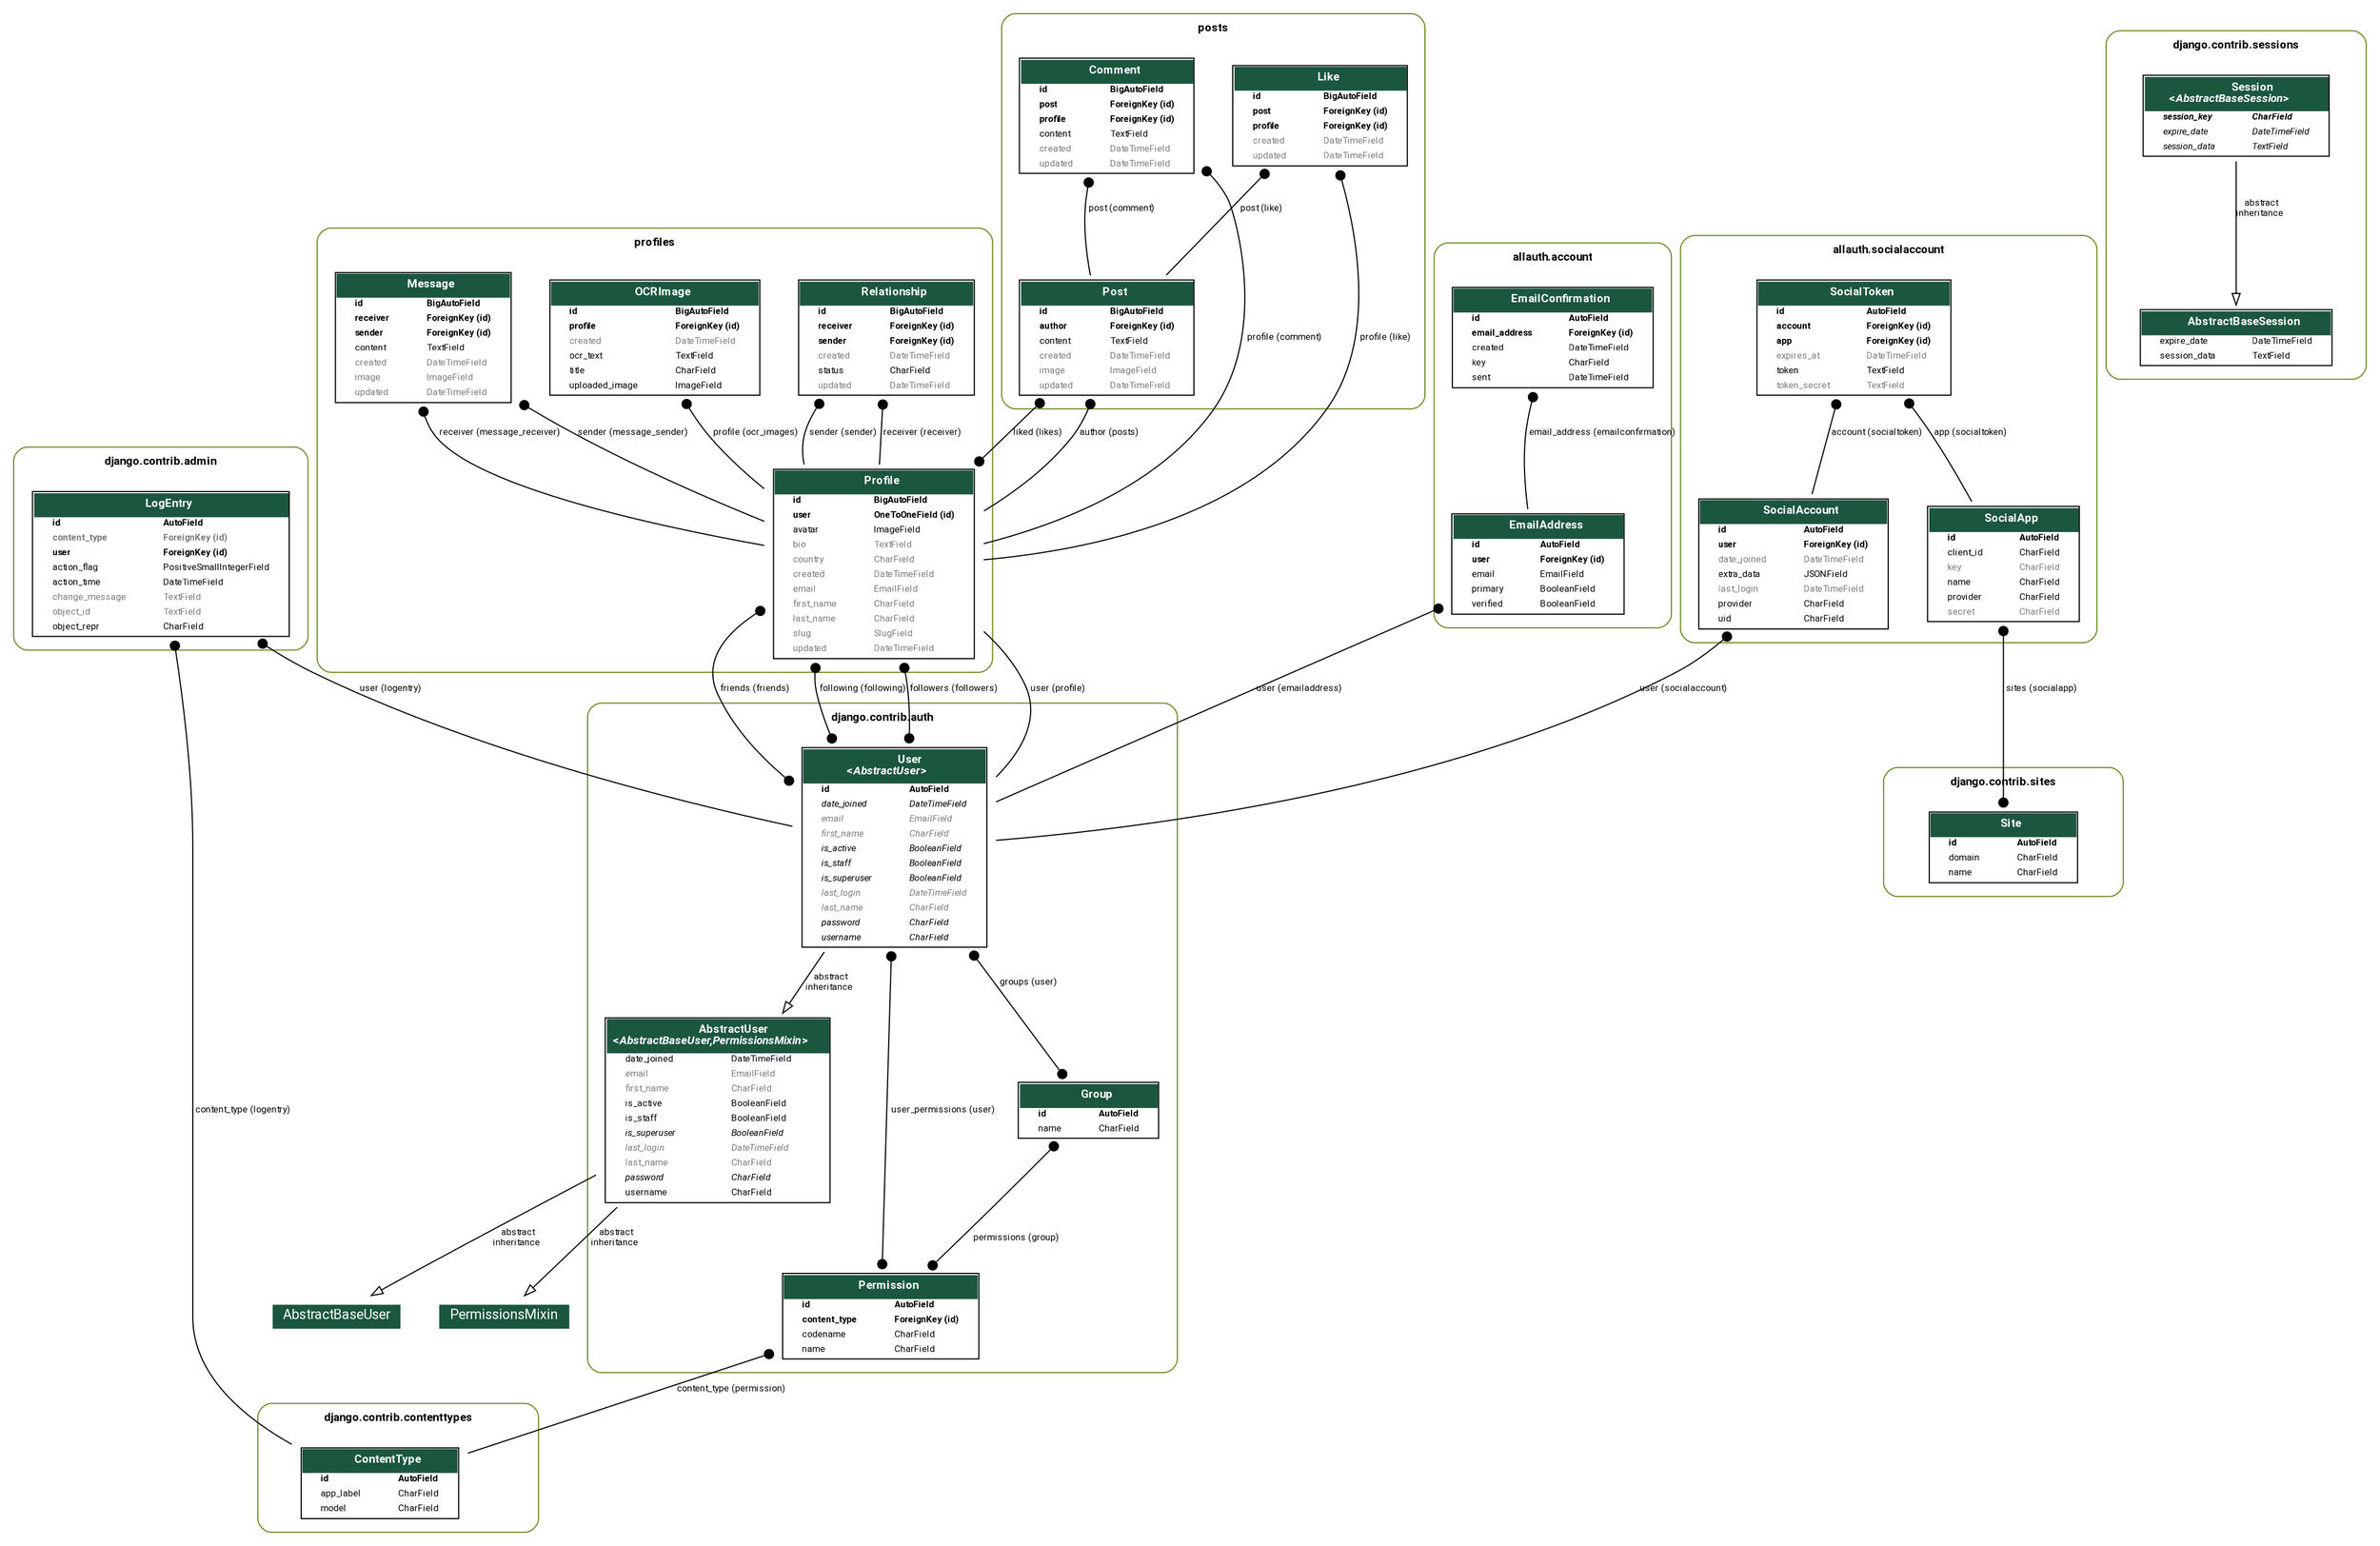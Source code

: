 digraph model_graph {
  // Dotfile by Django-Extensions graph_models
  // Created: 2023-07-25 17:39
  // Cli Options: -a

  fontname = "Roboto"
  fontsize = 8
  splines  = true
  rankdir = "TB"

  node [
    fontname = "Roboto"
    fontsize = 8
    shape = "plaintext"
  ]

  edge [
    fontname = "Roboto"
    fontsize = 8
  ]

  // Labels
  subgraph cluster_django_contrib_admin {
    label=<
          <TABLE BORDER="0" CELLBORDER="0" CELLSPACING="0">
          <TR><TD COLSPAN="2" CELLPADDING="4" ALIGN="CENTER">
          <FONT FACE="Roboto" COLOR="Black" POINT-SIZE="10">
          <B>django.contrib.admin</B>
          </FONT>
          </TD></TR>
          </TABLE>
          >
    color=olivedrab4
    style="rounded"
  
    django_contrib_admin_models_LogEntry [label=<
      <TABLE BGCOLOR="white" BORDER="1" CELLBORDER="0" CELLSPACING="0">
      <TR><TD COLSPAN="2" CELLPADDING="5" ALIGN="CENTER" BGCOLOR="#1b563f">
      <FONT FACE="Roboto" COLOR="white" POINT-SIZE="10"><B>
      LogEntry
      </B></FONT></TD></TR>
    
    
      <TR><TD ALIGN="LEFT" BORDER="0">
      <FONT FACE="Roboto"><B>id</B></FONT>
      </TD><TD ALIGN="LEFT">
      <FONT FACE="Roboto"><B>AutoField</B></FONT>
      </TD></TR>
    
    
    
      <TR><TD ALIGN="LEFT" BORDER="0">
      <FONT COLOR="#7B7B7B" FACE="Roboto"><B>content_type</B></FONT>
      </TD><TD ALIGN="LEFT">
      <FONT COLOR="#7B7B7B" FACE="Roboto"><B>ForeignKey (id)</B></FONT>
      </TD></TR>
    
    
    
      <TR><TD ALIGN="LEFT" BORDER="0">
      <FONT FACE="Roboto"><B>user</B></FONT>
      </TD><TD ALIGN="LEFT">
      <FONT FACE="Roboto"><B>ForeignKey (id)</B></FONT>
      </TD></TR>
    
    
    
      <TR><TD ALIGN="LEFT" BORDER="0">
      <FONT FACE="Roboto">action_flag</FONT>
      </TD><TD ALIGN="LEFT">
      <FONT FACE="Roboto">PositiveSmallIntegerField</FONT>
      </TD></TR>
    
    
    
      <TR><TD ALIGN="LEFT" BORDER="0">
      <FONT FACE="Roboto">action_time</FONT>
      </TD><TD ALIGN="LEFT">
      <FONT FACE="Roboto">DateTimeField</FONT>
      </TD></TR>
    
    
    
      <TR><TD ALIGN="LEFT" BORDER="0">
      <FONT COLOR="#7B7B7B" FACE="Roboto">change_message</FONT>
      </TD><TD ALIGN="LEFT">
      <FONT COLOR="#7B7B7B" FACE="Roboto">TextField</FONT>
      </TD></TR>
    
    
    
      <TR><TD ALIGN="LEFT" BORDER="0">
      <FONT COLOR="#7B7B7B" FACE="Roboto">object_id</FONT>
      </TD><TD ALIGN="LEFT">
      <FONT COLOR="#7B7B7B" FACE="Roboto">TextField</FONT>
      </TD></TR>
    
    
    
      <TR><TD ALIGN="LEFT" BORDER="0">
      <FONT FACE="Roboto">object_repr</FONT>
      </TD><TD ALIGN="LEFT">
      <FONT FACE="Roboto">CharField</FONT>
      </TD></TR>
    
    
      </TABLE>
      >]

  }
  subgraph cluster_django_contrib_auth {
    label=<
          <TABLE BORDER="0" CELLBORDER="0" CELLSPACING="0">
          <TR><TD COLSPAN="2" CELLPADDING="4" ALIGN="CENTER">
          <FONT FACE="Roboto" COLOR="Black" POINT-SIZE="10">
          <B>django.contrib.auth</B>
          </FONT>
          </TD></TR>
          </TABLE>
          >
    color=olivedrab4
    style="rounded"
  
    django_contrib_auth_models_AbstractUser [label=<
      <TABLE BGCOLOR="white" BORDER="1" CELLBORDER="0" CELLSPACING="0">
      <TR><TD COLSPAN="2" CELLPADDING="5" ALIGN="CENTER" BGCOLOR="#1b563f">
      <FONT FACE="Roboto" COLOR="white" POINT-SIZE="10"><B>
      AbstractUser<BR/>&lt;<FONT FACE="Roboto"><I>AbstractBaseUser,PermissionsMixin</I></FONT>&gt;
      </B></FONT></TD></TR>
    
    
      <TR><TD ALIGN="LEFT" BORDER="0">
      <FONT FACE="Roboto">date_joined</FONT>
      </TD><TD ALIGN="LEFT">
      <FONT FACE="Roboto">DateTimeField</FONT>
      </TD></TR>
    
    
    
      <TR><TD ALIGN="LEFT" BORDER="0">
      <FONT COLOR="#7B7B7B" FACE="Roboto">email</FONT>
      </TD><TD ALIGN="LEFT">
      <FONT COLOR="#7B7B7B" FACE="Roboto">EmailField</FONT>
      </TD></TR>
    
    
    
      <TR><TD ALIGN="LEFT" BORDER="0">
      <FONT COLOR="#7B7B7B" FACE="Roboto">first_name</FONT>
      </TD><TD ALIGN="LEFT">
      <FONT COLOR="#7B7B7B" FACE="Roboto">CharField</FONT>
      </TD></TR>
    
    
    
      <TR><TD ALIGN="LEFT" BORDER="0">
      <FONT FACE="Roboto">is_active</FONT>
      </TD><TD ALIGN="LEFT">
      <FONT FACE="Roboto">BooleanField</FONT>
      </TD></TR>
    
    
    
      <TR><TD ALIGN="LEFT" BORDER="0">
      <FONT FACE="Roboto">is_staff</FONT>
      </TD><TD ALIGN="LEFT">
      <FONT FACE="Roboto">BooleanField</FONT>
      </TD></TR>
    
    
    
      <TR><TD ALIGN="LEFT" BORDER="0">
      <FONT FACE="Roboto"><I>is_superuser</I></FONT>
      </TD><TD ALIGN="LEFT">
      <FONT FACE="Roboto"><I>BooleanField</I></FONT>
      </TD></TR>
    
    
    
      <TR><TD ALIGN="LEFT" BORDER="0">
      <FONT COLOR="#7B7B7B" FACE="Roboto"><I>last_login</I></FONT>
      </TD><TD ALIGN="LEFT">
      <FONT COLOR="#7B7B7B" FACE="Roboto"><I>DateTimeField</I></FONT>
      </TD></TR>
    
    
    
      <TR><TD ALIGN="LEFT" BORDER="0">
      <FONT COLOR="#7B7B7B" FACE="Roboto">last_name</FONT>
      </TD><TD ALIGN="LEFT">
      <FONT COLOR="#7B7B7B" FACE="Roboto">CharField</FONT>
      </TD></TR>
    
    
    
      <TR><TD ALIGN="LEFT" BORDER="0">
      <FONT FACE="Roboto"><I>password</I></FONT>
      </TD><TD ALIGN="LEFT">
      <FONT FACE="Roboto"><I>CharField</I></FONT>
      </TD></TR>
    
    
    
      <TR><TD ALIGN="LEFT" BORDER="0">
      <FONT FACE="Roboto">username</FONT>
      </TD><TD ALIGN="LEFT">
      <FONT FACE="Roboto">CharField</FONT>
      </TD></TR>
    
    
      </TABLE>
      >]
  
    django_contrib_auth_models_Permission [label=<
      <TABLE BGCOLOR="white" BORDER="1" CELLBORDER="0" CELLSPACING="0">
      <TR><TD COLSPAN="2" CELLPADDING="5" ALIGN="CENTER" BGCOLOR="#1b563f">
      <FONT FACE="Roboto" COLOR="white" POINT-SIZE="10"><B>
      Permission
      </B></FONT></TD></TR>
    
    
      <TR><TD ALIGN="LEFT" BORDER="0">
      <FONT FACE="Roboto"><B>id</B></FONT>
      </TD><TD ALIGN="LEFT">
      <FONT FACE="Roboto"><B>AutoField</B></FONT>
      </TD></TR>
    
    
    
      <TR><TD ALIGN="LEFT" BORDER="0">
      <FONT FACE="Roboto"><B>content_type</B></FONT>
      </TD><TD ALIGN="LEFT">
      <FONT FACE="Roboto"><B>ForeignKey (id)</B></FONT>
      </TD></TR>
    
    
    
      <TR><TD ALIGN="LEFT" BORDER="0">
      <FONT FACE="Roboto">codename</FONT>
      </TD><TD ALIGN="LEFT">
      <FONT FACE="Roboto">CharField</FONT>
      </TD></TR>
    
    
    
      <TR><TD ALIGN="LEFT" BORDER="0">
      <FONT FACE="Roboto">name</FONT>
      </TD><TD ALIGN="LEFT">
      <FONT FACE="Roboto">CharField</FONT>
      </TD></TR>
    
    
      </TABLE>
      >]
  
    django_contrib_auth_models_Group [label=<
      <TABLE BGCOLOR="white" BORDER="1" CELLBORDER="0" CELLSPACING="0">
      <TR><TD COLSPAN="2" CELLPADDING="5" ALIGN="CENTER" BGCOLOR="#1b563f">
      <FONT FACE="Roboto" COLOR="white" POINT-SIZE="10"><B>
      Group
      </B></FONT></TD></TR>
    
    
      <TR><TD ALIGN="LEFT" BORDER="0">
      <FONT FACE="Roboto"><B>id</B></FONT>
      </TD><TD ALIGN="LEFT">
      <FONT FACE="Roboto"><B>AutoField</B></FONT>
      </TD></TR>
    
    
    
      <TR><TD ALIGN="LEFT" BORDER="0">
      <FONT FACE="Roboto">name</FONT>
      </TD><TD ALIGN="LEFT">
      <FONT FACE="Roboto">CharField</FONT>
      </TD></TR>
    
    
      </TABLE>
      >]
  
    django_contrib_auth_models_User [label=<
      <TABLE BGCOLOR="white" BORDER="1" CELLBORDER="0" CELLSPACING="0">
      <TR><TD COLSPAN="2" CELLPADDING="5" ALIGN="CENTER" BGCOLOR="#1b563f">
      <FONT FACE="Roboto" COLOR="white" POINT-SIZE="10"><B>
      User<BR/>&lt;<FONT FACE="Roboto"><I>AbstractUser</I></FONT>&gt;
      </B></FONT></TD></TR>
    
    
      <TR><TD ALIGN="LEFT" BORDER="0">
      <FONT FACE="Roboto"><B>id</B></FONT>
      </TD><TD ALIGN="LEFT">
      <FONT FACE="Roboto"><B>AutoField</B></FONT>
      </TD></TR>
    
    
    
      <TR><TD ALIGN="LEFT" BORDER="0">
      <FONT FACE="Roboto"><I>date_joined</I></FONT>
      </TD><TD ALIGN="LEFT">
      <FONT FACE="Roboto"><I>DateTimeField</I></FONT>
      </TD></TR>
    
    
    
      <TR><TD ALIGN="LEFT" BORDER="0">
      <FONT COLOR="#7B7B7B" FACE="Roboto"><I>email</I></FONT>
      </TD><TD ALIGN="LEFT">
      <FONT COLOR="#7B7B7B" FACE="Roboto"><I>EmailField</I></FONT>
      </TD></TR>
    
    
    
      <TR><TD ALIGN="LEFT" BORDER="0">
      <FONT COLOR="#7B7B7B" FACE="Roboto"><I>first_name</I></FONT>
      </TD><TD ALIGN="LEFT">
      <FONT COLOR="#7B7B7B" FACE="Roboto"><I>CharField</I></FONT>
      </TD></TR>
    
    
    
      <TR><TD ALIGN="LEFT" BORDER="0">
      <FONT FACE="Roboto"><I>is_active</I></FONT>
      </TD><TD ALIGN="LEFT">
      <FONT FACE="Roboto"><I>BooleanField</I></FONT>
      </TD></TR>
    
    
    
      <TR><TD ALIGN="LEFT" BORDER="0">
      <FONT FACE="Roboto"><I>is_staff</I></FONT>
      </TD><TD ALIGN="LEFT">
      <FONT FACE="Roboto"><I>BooleanField</I></FONT>
      </TD></TR>
    
    
    
      <TR><TD ALIGN="LEFT" BORDER="0">
      <FONT FACE="Roboto"><I>is_superuser</I></FONT>
      </TD><TD ALIGN="LEFT">
      <FONT FACE="Roboto"><I>BooleanField</I></FONT>
      </TD></TR>
    
    
    
      <TR><TD ALIGN="LEFT" BORDER="0">
      <FONT COLOR="#7B7B7B" FACE="Roboto"><I>last_login</I></FONT>
      </TD><TD ALIGN="LEFT">
      <FONT COLOR="#7B7B7B" FACE="Roboto"><I>DateTimeField</I></FONT>
      </TD></TR>
    
    
    
      <TR><TD ALIGN="LEFT" BORDER="0">
      <FONT COLOR="#7B7B7B" FACE="Roboto"><I>last_name</I></FONT>
      </TD><TD ALIGN="LEFT">
      <FONT COLOR="#7B7B7B" FACE="Roboto"><I>CharField</I></FONT>
      </TD></TR>
    
    
    
      <TR><TD ALIGN="LEFT" BORDER="0">
      <FONT FACE="Roboto"><I>password</I></FONT>
      </TD><TD ALIGN="LEFT">
      <FONT FACE="Roboto"><I>CharField</I></FONT>
      </TD></TR>
    
    
    
      <TR><TD ALIGN="LEFT" BORDER="0">
      <FONT FACE="Roboto"><I>username</I></FONT>
      </TD><TD ALIGN="LEFT">
      <FONT FACE="Roboto"><I>CharField</I></FONT>
      </TD></TR>
    
    
      </TABLE>
      >]

  }
  subgraph cluster_django_contrib_contenttypes {
    label=<
          <TABLE BORDER="0" CELLBORDER="0" CELLSPACING="0">
          <TR><TD COLSPAN="2" CELLPADDING="4" ALIGN="CENTER">
          <FONT FACE="Roboto" COLOR="Black" POINT-SIZE="10">
          <B>django.contrib.contenttypes</B>
          </FONT>
          </TD></TR>
          </TABLE>
          >
    color=olivedrab4
    style="rounded"
  
    django_contrib_contenttypes_models_ContentType [label=<
      <TABLE BGCOLOR="white" BORDER="1" CELLBORDER="0" CELLSPACING="0">
      <TR><TD COLSPAN="2" CELLPADDING="5" ALIGN="CENTER" BGCOLOR="#1b563f">
      <FONT FACE="Roboto" COLOR="white" POINT-SIZE="10"><B>
      ContentType
      </B></FONT></TD></TR>
    
    
      <TR><TD ALIGN="LEFT" BORDER="0">
      <FONT FACE="Roboto"><B>id</B></FONT>
      </TD><TD ALIGN="LEFT">
      <FONT FACE="Roboto"><B>AutoField</B></FONT>
      </TD></TR>
    
    
    
      <TR><TD ALIGN="LEFT" BORDER="0">
      <FONT FACE="Roboto">app_label</FONT>
      </TD><TD ALIGN="LEFT">
      <FONT FACE="Roboto">CharField</FONT>
      </TD></TR>
    
    
    
      <TR><TD ALIGN="LEFT" BORDER="0">
      <FONT FACE="Roboto">model</FONT>
      </TD><TD ALIGN="LEFT">
      <FONT FACE="Roboto">CharField</FONT>
      </TD></TR>
    
    
      </TABLE>
      >]

  }
  subgraph cluster_django_contrib_sessions {
    label=<
          <TABLE BORDER="0" CELLBORDER="0" CELLSPACING="0">
          <TR><TD COLSPAN="2" CELLPADDING="4" ALIGN="CENTER">
          <FONT FACE="Roboto" COLOR="Black" POINT-SIZE="10">
          <B>django.contrib.sessions</B>
          </FONT>
          </TD></TR>
          </TABLE>
          >
    color=olivedrab4
    style="rounded"
  
    django_contrib_sessions_base_session_AbstractBaseSession [label=<
      <TABLE BGCOLOR="white" BORDER="1" CELLBORDER="0" CELLSPACING="0">
      <TR><TD COLSPAN="2" CELLPADDING="5" ALIGN="CENTER" BGCOLOR="#1b563f">
      <FONT FACE="Roboto" COLOR="white" POINT-SIZE="10"><B>
      AbstractBaseSession
      </B></FONT></TD></TR>
    
    
      <TR><TD ALIGN="LEFT" BORDER="0">
      <FONT FACE="Roboto">expire_date</FONT>
      </TD><TD ALIGN="LEFT">
      <FONT FACE="Roboto">DateTimeField</FONT>
      </TD></TR>
    
    
    
      <TR><TD ALIGN="LEFT" BORDER="0">
      <FONT FACE="Roboto">session_data</FONT>
      </TD><TD ALIGN="LEFT">
      <FONT FACE="Roboto">TextField</FONT>
      </TD></TR>
    
    
      </TABLE>
      >]
  
    django_contrib_sessions_models_Session [label=<
      <TABLE BGCOLOR="white" BORDER="1" CELLBORDER="0" CELLSPACING="0">
      <TR><TD COLSPAN="2" CELLPADDING="5" ALIGN="CENTER" BGCOLOR="#1b563f">
      <FONT FACE="Roboto" COLOR="white" POINT-SIZE="10"><B>
      Session<BR/>&lt;<FONT FACE="Roboto"><I>AbstractBaseSession</I></FONT>&gt;
      </B></FONT></TD></TR>
    
    
      <TR><TD ALIGN="LEFT" BORDER="0">
      <FONT FACE="Roboto"><I><B>session_key</B></I></FONT>
      </TD><TD ALIGN="LEFT">
      <FONT FACE="Roboto"><I><B>CharField</B></I></FONT>
      </TD></TR>
    
    
    
      <TR><TD ALIGN="LEFT" BORDER="0">
      <FONT FACE="Roboto"><I>expire_date</I></FONT>
      </TD><TD ALIGN="LEFT">
      <FONT FACE="Roboto"><I>DateTimeField</I></FONT>
      </TD></TR>
    
    
    
      <TR><TD ALIGN="LEFT" BORDER="0">
      <FONT FACE="Roboto"><I>session_data</I></FONT>
      </TD><TD ALIGN="LEFT">
      <FONT FACE="Roboto"><I>TextField</I></FONT>
      </TD></TR>
    
    
      </TABLE>
      >]

  }
  subgraph cluster_django_contrib_sites {
    label=<
          <TABLE BORDER="0" CELLBORDER="0" CELLSPACING="0">
          <TR><TD COLSPAN="2" CELLPADDING="4" ALIGN="CENTER">
          <FONT FACE="Roboto" COLOR="Black" POINT-SIZE="10">
          <B>django.contrib.sites</B>
          </FONT>
          </TD></TR>
          </TABLE>
          >
    color=olivedrab4
    style="rounded"
  
    django_contrib_sites_models_Site [label=<
      <TABLE BGCOLOR="white" BORDER="1" CELLBORDER="0" CELLSPACING="0">
      <TR><TD COLSPAN="2" CELLPADDING="5" ALIGN="CENTER" BGCOLOR="#1b563f">
      <FONT FACE="Roboto" COLOR="white" POINT-SIZE="10"><B>
      Site
      </B></FONT></TD></TR>
    
    
      <TR><TD ALIGN="LEFT" BORDER="0">
      <FONT FACE="Roboto"><B>id</B></FONT>
      </TD><TD ALIGN="LEFT">
      <FONT FACE="Roboto"><B>AutoField</B></FONT>
      </TD></TR>
    
    
    
      <TR><TD ALIGN="LEFT" BORDER="0">
      <FONT FACE="Roboto">domain</FONT>
      </TD><TD ALIGN="LEFT">
      <FONT FACE="Roboto">CharField</FONT>
      </TD></TR>
    
    
    
      <TR><TD ALIGN="LEFT" BORDER="0">
      <FONT FACE="Roboto">name</FONT>
      </TD><TD ALIGN="LEFT">
      <FONT FACE="Roboto">CharField</FONT>
      </TD></TR>
    
    
      </TABLE>
      >]

  }
  subgraph cluster_profiles {
    label=<
          <TABLE BORDER="0" CELLBORDER="0" CELLSPACING="0">
          <TR><TD COLSPAN="2" CELLPADDING="4" ALIGN="CENTER">
          <FONT FACE="Roboto" COLOR="Black" POINT-SIZE="10">
          <B>profiles</B>
          </FONT>
          </TD></TR>
          </TABLE>
          >
    color=olivedrab4
    style="rounded"
  
    profiles_models_Profile [label=<
      <TABLE BGCOLOR="white" BORDER="1" CELLBORDER="0" CELLSPACING="0">
      <TR><TD COLSPAN="2" CELLPADDING="5" ALIGN="CENTER" BGCOLOR="#1b563f">
      <FONT FACE="Roboto" COLOR="white" POINT-SIZE="10"><B>
      Profile
      </B></FONT></TD></TR>
    
    
      <TR><TD ALIGN="LEFT" BORDER="0">
      <FONT FACE="Roboto"><B>id</B></FONT>
      </TD><TD ALIGN="LEFT">
      <FONT FACE="Roboto"><B>BigAutoField</B></FONT>
      </TD></TR>
    
    
    
      <TR><TD ALIGN="LEFT" BORDER="0">
      <FONT FACE="Roboto"><B>user</B></FONT>
      </TD><TD ALIGN="LEFT">
      <FONT FACE="Roboto"><B>OneToOneField (id)</B></FONT>
      </TD></TR>
    
    
    
      <TR><TD ALIGN="LEFT" BORDER="0">
      <FONT FACE="Roboto">avatar</FONT>
      </TD><TD ALIGN="LEFT">
      <FONT FACE="Roboto">ImageField</FONT>
      </TD></TR>
    
    
    
      <TR><TD ALIGN="LEFT" BORDER="0">
      <FONT COLOR="#7B7B7B" FACE="Roboto">bio</FONT>
      </TD><TD ALIGN="LEFT">
      <FONT COLOR="#7B7B7B" FACE="Roboto">TextField</FONT>
      </TD></TR>
    
    
    
      <TR><TD ALIGN="LEFT" BORDER="0">
      <FONT COLOR="#7B7B7B" FACE="Roboto">country</FONT>
      </TD><TD ALIGN="LEFT">
      <FONT COLOR="#7B7B7B" FACE="Roboto">CharField</FONT>
      </TD></TR>
    
    
    
      <TR><TD ALIGN="LEFT" BORDER="0">
      <FONT COLOR="#7B7B7B" FACE="Roboto">created</FONT>
      </TD><TD ALIGN="LEFT">
      <FONT COLOR="#7B7B7B" FACE="Roboto">DateTimeField</FONT>
      </TD></TR>
    
    
    
      <TR><TD ALIGN="LEFT" BORDER="0">
      <FONT COLOR="#7B7B7B" FACE="Roboto">email</FONT>
      </TD><TD ALIGN="LEFT">
      <FONT COLOR="#7B7B7B" FACE="Roboto">EmailField</FONT>
      </TD></TR>
    
    
    
      <TR><TD ALIGN="LEFT" BORDER="0">
      <FONT COLOR="#7B7B7B" FACE="Roboto">first_name</FONT>
      </TD><TD ALIGN="LEFT">
      <FONT COLOR="#7B7B7B" FACE="Roboto">CharField</FONT>
      </TD></TR>
    
    
    
      <TR><TD ALIGN="LEFT" BORDER="0">
      <FONT COLOR="#7B7B7B" FACE="Roboto">last_name</FONT>
      </TD><TD ALIGN="LEFT">
      <FONT COLOR="#7B7B7B" FACE="Roboto">CharField</FONT>
      </TD></TR>
    
    
    
      <TR><TD ALIGN="LEFT" BORDER="0">
      <FONT COLOR="#7B7B7B" FACE="Roboto">slug</FONT>
      </TD><TD ALIGN="LEFT">
      <FONT COLOR="#7B7B7B" FACE="Roboto">SlugField</FONT>
      </TD></TR>
    
    
    
      <TR><TD ALIGN="LEFT" BORDER="0">
      <FONT COLOR="#7B7B7B" FACE="Roboto">updated</FONT>
      </TD><TD ALIGN="LEFT">
      <FONT COLOR="#7B7B7B" FACE="Roboto">DateTimeField</FONT>
      </TD></TR>
    
    
      </TABLE>
      >]
  
    profiles_models_Relationship [label=<
      <TABLE BGCOLOR="white" BORDER="1" CELLBORDER="0" CELLSPACING="0">
      <TR><TD COLSPAN="2" CELLPADDING="5" ALIGN="CENTER" BGCOLOR="#1b563f">
      <FONT FACE="Roboto" COLOR="white" POINT-SIZE="10"><B>
      Relationship
      </B></FONT></TD></TR>
    
    
      <TR><TD ALIGN="LEFT" BORDER="0">
      <FONT FACE="Roboto"><B>id</B></FONT>
      </TD><TD ALIGN="LEFT">
      <FONT FACE="Roboto"><B>BigAutoField</B></FONT>
      </TD></TR>
    
    
    
      <TR><TD ALIGN="LEFT" BORDER="0">
      <FONT FACE="Roboto"><B>receiver</B></FONT>
      </TD><TD ALIGN="LEFT">
      <FONT FACE="Roboto"><B>ForeignKey (id)</B></FONT>
      </TD></TR>
    
    
    
      <TR><TD ALIGN="LEFT" BORDER="0">
      <FONT FACE="Roboto"><B>sender</B></FONT>
      </TD><TD ALIGN="LEFT">
      <FONT FACE="Roboto"><B>ForeignKey (id)</B></FONT>
      </TD></TR>
    
    
    
      <TR><TD ALIGN="LEFT" BORDER="0">
      <FONT COLOR="#7B7B7B" FACE="Roboto">created</FONT>
      </TD><TD ALIGN="LEFT">
      <FONT COLOR="#7B7B7B" FACE="Roboto">DateTimeField</FONT>
      </TD></TR>
    
    
    
      <TR><TD ALIGN="LEFT" BORDER="0">
      <FONT FACE="Roboto">status</FONT>
      </TD><TD ALIGN="LEFT">
      <FONT FACE="Roboto">CharField</FONT>
      </TD></TR>
    
    
    
      <TR><TD ALIGN="LEFT" BORDER="0">
      <FONT COLOR="#7B7B7B" FACE="Roboto">updated</FONT>
      </TD><TD ALIGN="LEFT">
      <FONT COLOR="#7B7B7B" FACE="Roboto">DateTimeField</FONT>
      </TD></TR>
    
    
      </TABLE>
      >]
  
    profiles_models_Message [label=<
      <TABLE BGCOLOR="white" BORDER="1" CELLBORDER="0" CELLSPACING="0">
      <TR><TD COLSPAN="2" CELLPADDING="5" ALIGN="CENTER" BGCOLOR="#1b563f">
      <FONT FACE="Roboto" COLOR="white" POINT-SIZE="10"><B>
      Message
      </B></FONT></TD></TR>
    
    
      <TR><TD ALIGN="LEFT" BORDER="0">
      <FONT FACE="Roboto"><B>id</B></FONT>
      </TD><TD ALIGN="LEFT">
      <FONT FACE="Roboto"><B>BigAutoField</B></FONT>
      </TD></TR>
    
    
    
      <TR><TD ALIGN="LEFT" BORDER="0">
      <FONT FACE="Roboto"><B>receiver</B></FONT>
      </TD><TD ALIGN="LEFT">
      <FONT FACE="Roboto"><B>ForeignKey (id)</B></FONT>
      </TD></TR>
    
    
    
      <TR><TD ALIGN="LEFT" BORDER="0">
      <FONT FACE="Roboto"><B>sender</B></FONT>
      </TD><TD ALIGN="LEFT">
      <FONT FACE="Roboto"><B>ForeignKey (id)</B></FONT>
      </TD></TR>
    
    
    
      <TR><TD ALIGN="LEFT" BORDER="0">
      <FONT FACE="Roboto">content</FONT>
      </TD><TD ALIGN="LEFT">
      <FONT FACE="Roboto">TextField</FONT>
      </TD></TR>
    
    
    
      <TR><TD ALIGN="LEFT" BORDER="0">
      <FONT COLOR="#7B7B7B" FACE="Roboto">created</FONT>
      </TD><TD ALIGN="LEFT">
      <FONT COLOR="#7B7B7B" FACE="Roboto">DateTimeField</FONT>
      </TD></TR>
    
    
    
      <TR><TD ALIGN="LEFT" BORDER="0">
      <FONT COLOR="#7B7B7B" FACE="Roboto">image</FONT>
      </TD><TD ALIGN="LEFT">
      <FONT COLOR="#7B7B7B" FACE="Roboto">ImageField</FONT>
      </TD></TR>
    
    
    
      <TR><TD ALIGN="LEFT" BORDER="0">
      <FONT COLOR="#7B7B7B" FACE="Roboto">updated</FONT>
      </TD><TD ALIGN="LEFT">
      <FONT COLOR="#7B7B7B" FACE="Roboto">DateTimeField</FONT>
      </TD></TR>
    
    
      </TABLE>
      >]
  
    profiles_models_OCRImage [label=<
      <TABLE BGCOLOR="white" BORDER="1" CELLBORDER="0" CELLSPACING="0">
      <TR><TD COLSPAN="2" CELLPADDING="5" ALIGN="CENTER" BGCOLOR="#1b563f">
      <FONT FACE="Roboto" COLOR="white" POINT-SIZE="10"><B>
      OCRImage
      </B></FONT></TD></TR>
    
    
      <TR><TD ALIGN="LEFT" BORDER="0">
      <FONT FACE="Roboto"><B>id</B></FONT>
      </TD><TD ALIGN="LEFT">
      <FONT FACE="Roboto"><B>BigAutoField</B></FONT>
      </TD></TR>
    
    
    
      <TR><TD ALIGN="LEFT" BORDER="0">
      <FONT FACE="Roboto"><B>profile</B></FONT>
      </TD><TD ALIGN="LEFT">
      <FONT FACE="Roboto"><B>ForeignKey (id)</B></FONT>
      </TD></TR>
    
    
    
      <TR><TD ALIGN="LEFT" BORDER="0">
      <FONT COLOR="#7B7B7B" FACE="Roboto">created</FONT>
      </TD><TD ALIGN="LEFT">
      <FONT COLOR="#7B7B7B" FACE="Roboto">DateTimeField</FONT>
      </TD></TR>
    
    
    
      <TR><TD ALIGN="LEFT" BORDER="0">
      <FONT FACE="Roboto">ocr_text</FONT>
      </TD><TD ALIGN="LEFT">
      <FONT FACE="Roboto">TextField</FONT>
      </TD></TR>
    
    
    
      <TR><TD ALIGN="LEFT" BORDER="0">
      <FONT FACE="Roboto">title</FONT>
      </TD><TD ALIGN="LEFT">
      <FONT FACE="Roboto">CharField</FONT>
      </TD></TR>
    
    
    
      <TR><TD ALIGN="LEFT" BORDER="0">
      <FONT FACE="Roboto">uploaded_image</FONT>
      </TD><TD ALIGN="LEFT">
      <FONT FACE="Roboto">ImageField</FONT>
      </TD></TR>
    
    
      </TABLE>
      >]

  }
  subgraph cluster_posts {
    label=<
          <TABLE BORDER="0" CELLBORDER="0" CELLSPACING="0">
          <TR><TD COLSPAN="2" CELLPADDING="4" ALIGN="CENTER">
          <FONT FACE="Roboto" COLOR="Black" POINT-SIZE="10">
          <B>posts</B>
          </FONT>
          </TD></TR>
          </TABLE>
          >
    color=olivedrab4
    style="rounded"
  
    posts_models_Post [label=<
      <TABLE BGCOLOR="white" BORDER="1" CELLBORDER="0" CELLSPACING="0">
      <TR><TD COLSPAN="2" CELLPADDING="5" ALIGN="CENTER" BGCOLOR="#1b563f">
      <FONT FACE="Roboto" COLOR="white" POINT-SIZE="10"><B>
      Post
      </B></FONT></TD></TR>
    
    
      <TR><TD ALIGN="LEFT" BORDER="0">
      <FONT FACE="Roboto"><B>id</B></FONT>
      </TD><TD ALIGN="LEFT">
      <FONT FACE="Roboto"><B>BigAutoField</B></FONT>
      </TD></TR>
    
    
    
      <TR><TD ALIGN="LEFT" BORDER="0">
      <FONT FACE="Roboto"><B>author</B></FONT>
      </TD><TD ALIGN="LEFT">
      <FONT FACE="Roboto"><B>ForeignKey (id)</B></FONT>
      </TD></TR>
    
    
    
      <TR><TD ALIGN="LEFT" BORDER="0">
      <FONT FACE="Roboto">content</FONT>
      </TD><TD ALIGN="LEFT">
      <FONT FACE="Roboto">TextField</FONT>
      </TD></TR>
    
    
    
      <TR><TD ALIGN="LEFT" BORDER="0">
      <FONT COLOR="#7B7B7B" FACE="Roboto">created</FONT>
      </TD><TD ALIGN="LEFT">
      <FONT COLOR="#7B7B7B" FACE="Roboto">DateTimeField</FONT>
      </TD></TR>
    
    
    
      <TR><TD ALIGN="LEFT" BORDER="0">
      <FONT COLOR="#7B7B7B" FACE="Roboto">image</FONT>
      </TD><TD ALIGN="LEFT">
      <FONT COLOR="#7B7B7B" FACE="Roboto">ImageField</FONT>
      </TD></TR>
    
    
    
      <TR><TD ALIGN="LEFT" BORDER="0">
      <FONT COLOR="#7B7B7B" FACE="Roboto">updated</FONT>
      </TD><TD ALIGN="LEFT">
      <FONT COLOR="#7B7B7B" FACE="Roboto">DateTimeField</FONT>
      </TD></TR>
    
    
      </TABLE>
      >]
  
    posts_models_Comment [label=<
      <TABLE BGCOLOR="white" BORDER="1" CELLBORDER="0" CELLSPACING="0">
      <TR><TD COLSPAN="2" CELLPADDING="5" ALIGN="CENTER" BGCOLOR="#1b563f">
      <FONT FACE="Roboto" COLOR="white" POINT-SIZE="10"><B>
      Comment
      </B></FONT></TD></TR>
    
    
      <TR><TD ALIGN="LEFT" BORDER="0">
      <FONT FACE="Roboto"><B>id</B></FONT>
      </TD><TD ALIGN="LEFT">
      <FONT FACE="Roboto"><B>BigAutoField</B></FONT>
      </TD></TR>
    
    
    
      <TR><TD ALIGN="LEFT" BORDER="0">
      <FONT FACE="Roboto"><B>post</B></FONT>
      </TD><TD ALIGN="LEFT">
      <FONT FACE="Roboto"><B>ForeignKey (id)</B></FONT>
      </TD></TR>
    
    
    
      <TR><TD ALIGN="LEFT" BORDER="0">
      <FONT FACE="Roboto"><B>profile</B></FONT>
      </TD><TD ALIGN="LEFT">
      <FONT FACE="Roboto"><B>ForeignKey (id)</B></FONT>
      </TD></TR>
    
    
    
      <TR><TD ALIGN="LEFT" BORDER="0">
      <FONT FACE="Roboto">content</FONT>
      </TD><TD ALIGN="LEFT">
      <FONT FACE="Roboto">TextField</FONT>
      </TD></TR>
    
    
    
      <TR><TD ALIGN="LEFT" BORDER="0">
      <FONT COLOR="#7B7B7B" FACE="Roboto">created</FONT>
      </TD><TD ALIGN="LEFT">
      <FONT COLOR="#7B7B7B" FACE="Roboto">DateTimeField</FONT>
      </TD></TR>
    
    
    
      <TR><TD ALIGN="LEFT" BORDER="0">
      <FONT COLOR="#7B7B7B" FACE="Roboto">updated</FONT>
      </TD><TD ALIGN="LEFT">
      <FONT COLOR="#7B7B7B" FACE="Roboto">DateTimeField</FONT>
      </TD></TR>
    
    
      </TABLE>
      >]
  
    posts_models_Like [label=<
      <TABLE BGCOLOR="white" BORDER="1" CELLBORDER="0" CELLSPACING="0">
      <TR><TD COLSPAN="2" CELLPADDING="5" ALIGN="CENTER" BGCOLOR="#1b563f">
      <FONT FACE="Roboto" COLOR="white" POINT-SIZE="10"><B>
      Like
      </B></FONT></TD></TR>
    
    
      <TR><TD ALIGN="LEFT" BORDER="0">
      <FONT FACE="Roboto"><B>id</B></FONT>
      </TD><TD ALIGN="LEFT">
      <FONT FACE="Roboto"><B>BigAutoField</B></FONT>
      </TD></TR>
    
    
    
      <TR><TD ALIGN="LEFT" BORDER="0">
      <FONT FACE="Roboto"><B>post</B></FONT>
      </TD><TD ALIGN="LEFT">
      <FONT FACE="Roboto"><B>ForeignKey (id)</B></FONT>
      </TD></TR>
    
    
    
      <TR><TD ALIGN="LEFT" BORDER="0">
      <FONT FACE="Roboto"><B>profile</B></FONT>
      </TD><TD ALIGN="LEFT">
      <FONT FACE="Roboto"><B>ForeignKey (id)</B></FONT>
      </TD></TR>
    
    
    
      <TR><TD ALIGN="LEFT" BORDER="0">
      <FONT COLOR="#7B7B7B" FACE="Roboto">created</FONT>
      </TD><TD ALIGN="LEFT">
      <FONT COLOR="#7B7B7B" FACE="Roboto">DateTimeField</FONT>
      </TD></TR>
    
    
    
      <TR><TD ALIGN="LEFT" BORDER="0">
      <FONT COLOR="#7B7B7B" FACE="Roboto">updated</FONT>
      </TD><TD ALIGN="LEFT">
      <FONT COLOR="#7B7B7B" FACE="Roboto">DateTimeField</FONT>
      </TD></TR>
    
    
      </TABLE>
      >]

  }
  subgraph cluster_allauth_account {
    label=<
          <TABLE BORDER="0" CELLBORDER="0" CELLSPACING="0">
          <TR><TD COLSPAN="2" CELLPADDING="4" ALIGN="CENTER">
          <FONT FACE="Roboto" COLOR="Black" POINT-SIZE="10">
          <B>allauth.account</B>
          </FONT>
          </TD></TR>
          </TABLE>
          >
    color=olivedrab4
    style="rounded"
  
    allauth_account_models_EmailAddress [label=<
      <TABLE BGCOLOR="white" BORDER="1" CELLBORDER="0" CELLSPACING="0">
      <TR><TD COLSPAN="2" CELLPADDING="5" ALIGN="CENTER" BGCOLOR="#1b563f">
      <FONT FACE="Roboto" COLOR="white" POINT-SIZE="10"><B>
      EmailAddress
      </B></FONT></TD></TR>
    
    
      <TR><TD ALIGN="LEFT" BORDER="0">
      <FONT FACE="Roboto"><B>id</B></FONT>
      </TD><TD ALIGN="LEFT">
      <FONT FACE="Roboto"><B>AutoField</B></FONT>
      </TD></TR>
    
    
    
      <TR><TD ALIGN="LEFT" BORDER="0">
      <FONT FACE="Roboto"><B>user</B></FONT>
      </TD><TD ALIGN="LEFT">
      <FONT FACE="Roboto"><B>ForeignKey (id)</B></FONT>
      </TD></TR>
    
    
    
      <TR><TD ALIGN="LEFT" BORDER="0">
      <FONT FACE="Roboto">email</FONT>
      </TD><TD ALIGN="LEFT">
      <FONT FACE="Roboto">EmailField</FONT>
      </TD></TR>
    
    
    
      <TR><TD ALIGN="LEFT" BORDER="0">
      <FONT FACE="Roboto">primary</FONT>
      </TD><TD ALIGN="LEFT">
      <FONT FACE="Roboto">BooleanField</FONT>
      </TD></TR>
    
    
    
      <TR><TD ALIGN="LEFT" BORDER="0">
      <FONT FACE="Roboto">verified</FONT>
      </TD><TD ALIGN="LEFT">
      <FONT FACE="Roboto">BooleanField</FONT>
      </TD></TR>
    
    
      </TABLE>
      >]
  
    allauth_account_models_EmailConfirmation [label=<
      <TABLE BGCOLOR="white" BORDER="1" CELLBORDER="0" CELLSPACING="0">
      <TR><TD COLSPAN="2" CELLPADDING="5" ALIGN="CENTER" BGCOLOR="#1b563f">
      <FONT FACE="Roboto" COLOR="white" POINT-SIZE="10"><B>
      EmailConfirmation
      </B></FONT></TD></TR>
    
    
      <TR><TD ALIGN="LEFT" BORDER="0">
      <FONT FACE="Roboto"><B>id</B></FONT>
      </TD><TD ALIGN="LEFT">
      <FONT FACE="Roboto"><B>AutoField</B></FONT>
      </TD></TR>
    
    
    
      <TR><TD ALIGN="LEFT" BORDER="0">
      <FONT FACE="Roboto"><B>email_address</B></FONT>
      </TD><TD ALIGN="LEFT">
      <FONT FACE="Roboto"><B>ForeignKey (id)</B></FONT>
      </TD></TR>
    
    
    
      <TR><TD ALIGN="LEFT" BORDER="0">
      <FONT FACE="Roboto">created</FONT>
      </TD><TD ALIGN="LEFT">
      <FONT FACE="Roboto">DateTimeField</FONT>
      </TD></TR>
    
    
    
      <TR><TD ALIGN="LEFT" BORDER="0">
      <FONT FACE="Roboto">key</FONT>
      </TD><TD ALIGN="LEFT">
      <FONT FACE="Roboto">CharField</FONT>
      </TD></TR>
    
    
    
      <TR><TD ALIGN="LEFT" BORDER="0">
      <FONT FACE="Roboto">sent</FONT>
      </TD><TD ALIGN="LEFT">
      <FONT FACE="Roboto">DateTimeField</FONT>
      </TD></TR>
    
    
      </TABLE>
      >]

  }
  subgraph cluster_allauth_socialaccount {
    label=<
          <TABLE BORDER="0" CELLBORDER="0" CELLSPACING="0">
          <TR><TD COLSPAN="2" CELLPADDING="4" ALIGN="CENTER">
          <FONT FACE="Roboto" COLOR="Black" POINT-SIZE="10">
          <B>allauth.socialaccount</B>
          </FONT>
          </TD></TR>
          </TABLE>
          >
    color=olivedrab4
    style="rounded"
  
    allauth_socialaccount_models_SocialApp [label=<
      <TABLE BGCOLOR="white" BORDER="1" CELLBORDER="0" CELLSPACING="0">
      <TR><TD COLSPAN="2" CELLPADDING="5" ALIGN="CENTER" BGCOLOR="#1b563f">
      <FONT FACE="Roboto" COLOR="white" POINT-SIZE="10"><B>
      SocialApp
      </B></FONT></TD></TR>
    
    
      <TR><TD ALIGN="LEFT" BORDER="0">
      <FONT FACE="Roboto"><B>id</B></FONT>
      </TD><TD ALIGN="LEFT">
      <FONT FACE="Roboto"><B>AutoField</B></FONT>
      </TD></TR>
    
    
    
      <TR><TD ALIGN="LEFT" BORDER="0">
      <FONT FACE="Roboto">client_id</FONT>
      </TD><TD ALIGN="LEFT">
      <FONT FACE="Roboto">CharField</FONT>
      </TD></TR>
    
    
    
      <TR><TD ALIGN="LEFT" BORDER="0">
      <FONT COLOR="#7B7B7B" FACE="Roboto">key</FONT>
      </TD><TD ALIGN="LEFT">
      <FONT COLOR="#7B7B7B" FACE="Roboto">CharField</FONT>
      </TD></TR>
    
    
    
      <TR><TD ALIGN="LEFT" BORDER="0">
      <FONT FACE="Roboto">name</FONT>
      </TD><TD ALIGN="LEFT">
      <FONT FACE="Roboto">CharField</FONT>
      </TD></TR>
    
    
    
      <TR><TD ALIGN="LEFT" BORDER="0">
      <FONT FACE="Roboto">provider</FONT>
      </TD><TD ALIGN="LEFT">
      <FONT FACE="Roboto">CharField</FONT>
      </TD></TR>
    
    
    
      <TR><TD ALIGN="LEFT" BORDER="0">
      <FONT COLOR="#7B7B7B" FACE="Roboto">secret</FONT>
      </TD><TD ALIGN="LEFT">
      <FONT COLOR="#7B7B7B" FACE="Roboto">CharField</FONT>
      </TD></TR>
    
    
      </TABLE>
      >]
  
    allauth_socialaccount_models_SocialAccount [label=<
      <TABLE BGCOLOR="white" BORDER="1" CELLBORDER="0" CELLSPACING="0">
      <TR><TD COLSPAN="2" CELLPADDING="5" ALIGN="CENTER" BGCOLOR="#1b563f">
      <FONT FACE="Roboto" COLOR="white" POINT-SIZE="10"><B>
      SocialAccount
      </B></FONT></TD></TR>
    
    
      <TR><TD ALIGN="LEFT" BORDER="0">
      <FONT FACE="Roboto"><B>id</B></FONT>
      </TD><TD ALIGN="LEFT">
      <FONT FACE="Roboto"><B>AutoField</B></FONT>
      </TD></TR>
    
    
    
      <TR><TD ALIGN="LEFT" BORDER="0">
      <FONT FACE="Roboto"><B>user</B></FONT>
      </TD><TD ALIGN="LEFT">
      <FONT FACE="Roboto"><B>ForeignKey (id)</B></FONT>
      </TD></TR>
    
    
    
      <TR><TD ALIGN="LEFT" BORDER="0">
      <FONT COLOR="#7B7B7B" FACE="Roboto">date_joined</FONT>
      </TD><TD ALIGN="LEFT">
      <FONT COLOR="#7B7B7B" FACE="Roboto">DateTimeField</FONT>
      </TD></TR>
    
    
    
      <TR><TD ALIGN="LEFT" BORDER="0">
      <FONT FACE="Roboto">extra_data</FONT>
      </TD><TD ALIGN="LEFT">
      <FONT FACE="Roboto">JSONField</FONT>
      </TD></TR>
    
    
    
      <TR><TD ALIGN="LEFT" BORDER="0">
      <FONT COLOR="#7B7B7B" FACE="Roboto">last_login</FONT>
      </TD><TD ALIGN="LEFT">
      <FONT COLOR="#7B7B7B" FACE="Roboto">DateTimeField</FONT>
      </TD></TR>
    
    
    
      <TR><TD ALIGN="LEFT" BORDER="0">
      <FONT FACE="Roboto">provider</FONT>
      </TD><TD ALIGN="LEFT">
      <FONT FACE="Roboto">CharField</FONT>
      </TD></TR>
    
    
    
      <TR><TD ALIGN="LEFT" BORDER="0">
      <FONT FACE="Roboto">uid</FONT>
      </TD><TD ALIGN="LEFT">
      <FONT FACE="Roboto">CharField</FONT>
      </TD></TR>
    
    
      </TABLE>
      >]
  
    allauth_socialaccount_models_SocialToken [label=<
      <TABLE BGCOLOR="white" BORDER="1" CELLBORDER="0" CELLSPACING="0">
      <TR><TD COLSPAN="2" CELLPADDING="5" ALIGN="CENTER" BGCOLOR="#1b563f">
      <FONT FACE="Roboto" COLOR="white" POINT-SIZE="10"><B>
      SocialToken
      </B></FONT></TD></TR>
    
    
      <TR><TD ALIGN="LEFT" BORDER="0">
      <FONT FACE="Roboto"><B>id</B></FONT>
      </TD><TD ALIGN="LEFT">
      <FONT FACE="Roboto"><B>AutoField</B></FONT>
      </TD></TR>
    
    
    
      <TR><TD ALIGN="LEFT" BORDER="0">
      <FONT FACE="Roboto"><B>account</B></FONT>
      </TD><TD ALIGN="LEFT">
      <FONT FACE="Roboto"><B>ForeignKey (id)</B></FONT>
      </TD></TR>
    
    
    
      <TR><TD ALIGN="LEFT" BORDER="0">
      <FONT FACE="Roboto"><B>app</B></FONT>
      </TD><TD ALIGN="LEFT">
      <FONT FACE="Roboto"><B>ForeignKey (id)</B></FONT>
      </TD></TR>
    
    
    
      <TR><TD ALIGN="LEFT" BORDER="0">
      <FONT COLOR="#7B7B7B" FACE="Roboto">expires_at</FONT>
      </TD><TD ALIGN="LEFT">
      <FONT COLOR="#7B7B7B" FACE="Roboto">DateTimeField</FONT>
      </TD></TR>
    
    
    
      <TR><TD ALIGN="LEFT" BORDER="0">
      <FONT FACE="Roboto">token</FONT>
      </TD><TD ALIGN="LEFT">
      <FONT FACE="Roboto">TextField</FONT>
      </TD></TR>
    
    
    
      <TR><TD ALIGN="LEFT" BORDER="0">
      <FONT COLOR="#7B7B7B" FACE="Roboto">token_secret</FONT>
      </TD><TD ALIGN="LEFT">
      <FONT COLOR="#7B7B7B" FACE="Roboto">TextField</FONT>
      </TD></TR>
    
    
      </TABLE>
      >]

  }


  // Relations

  django_contrib_admin_models_LogEntry -> django_contrib_auth_models_User
  [label=" user (logentry)"] [arrowhead=none, arrowtail=dot, dir=both];

  django_contrib_admin_models_LogEntry -> django_contrib_contenttypes_models_ContentType
  [label=" content_type (logentry)"] [arrowhead=none, arrowtail=dot, dir=both];

  django_contrib_auth_base_user_AbstractBaseUser [label=<
  <TABLE BGCOLOR="white" BORDER="0" CELLBORDER="0" CELLSPACING="0">
  <TR><TD COLSPAN="2" CELLPADDING="4" ALIGN="CENTER" BGCOLOR="#1b563f">
  <FONT FACE="Roboto" POINT-SIZE="12" COLOR="white">AbstractBaseUser</FONT>
  </TD></TR>
  </TABLE>
  >]
  django_contrib_auth_models_AbstractUser -> django_contrib_auth_base_user_AbstractBaseUser
  [label=" abstract\ninheritance"] [arrowhead=empty, arrowtail=none, dir=both];
  django_contrib_auth_models_PermissionsMixin [label=<
  <TABLE BGCOLOR="white" BORDER="0" CELLBORDER="0" CELLSPACING="0">
  <TR><TD COLSPAN="2" CELLPADDING="4" ALIGN="CENTER" BGCOLOR="#1b563f">
  <FONT FACE="Roboto" POINT-SIZE="12" COLOR="white">PermissionsMixin</FONT>
  </TD></TR>
  </TABLE>
  >]
  django_contrib_auth_models_AbstractUser -> django_contrib_auth_models_PermissionsMixin
  [label=" abstract\ninheritance"] [arrowhead=empty, arrowtail=none, dir=both];

  django_contrib_auth_models_Permission -> django_contrib_contenttypes_models_ContentType
  [label=" content_type (permission)"] [arrowhead=none, arrowtail=dot, dir=both];

  django_contrib_auth_models_Group -> django_contrib_auth_models_Permission
  [label=" permissions (group)"] [arrowhead=dot arrowtail=dot, dir=both];

  django_contrib_auth_models_User -> django_contrib_auth_models_Group
  [label=" groups (user)"] [arrowhead=dot arrowtail=dot, dir=both];

  django_contrib_auth_models_User -> django_contrib_auth_models_Permission
  [label=" user_permissions (user)"] [arrowhead=dot arrowtail=dot, dir=both];

  django_contrib_auth_models_User -> django_contrib_auth_models_AbstractUser
  [label=" abstract\ninheritance"] [arrowhead=empty, arrowtail=none, dir=both];



  django_contrib_sessions_models_Session -> django_contrib_sessions_base_session_AbstractBaseSession
  [label=" abstract\ninheritance"] [arrowhead=empty, arrowtail=none, dir=both];



  profiles_models_Profile -> django_contrib_auth_models_User
  [label=" user (profile)"] [arrowhead=none, arrowtail=none, dir=both];

  profiles_models_Profile -> django_contrib_auth_models_User
  [label=" friends (friends)"] [arrowhead=dot arrowtail=dot, dir=both];

  profiles_models_Profile -> django_contrib_auth_models_User
  [label=" following (following)"] [arrowhead=dot arrowtail=dot, dir=both];

  profiles_models_Profile -> django_contrib_auth_models_User
  [label=" followers (followers)"] [arrowhead=dot arrowtail=dot, dir=both];

  profiles_models_Relationship -> profiles_models_Profile
  [label=" sender (sender)"] [arrowhead=none, arrowtail=dot, dir=both];

  profiles_models_Relationship -> profiles_models_Profile
  [label=" receiver (receiver)"] [arrowhead=none, arrowtail=dot, dir=both];

  profiles_models_Message -> profiles_models_Profile
  [label=" sender (message_sender)"] [arrowhead=none, arrowtail=dot, dir=both];

  profiles_models_Message -> profiles_models_Profile
  [label=" receiver (message_receiver)"] [arrowhead=none, arrowtail=dot, dir=both];

  profiles_models_OCRImage -> profiles_models_Profile
  [label=" profile (ocr_images)"] [arrowhead=none, arrowtail=dot, dir=both];


  posts_models_Post -> profiles_models_Profile
  [label=" author (posts)"] [arrowhead=none, arrowtail=dot, dir=both];

  posts_models_Post -> profiles_models_Profile
  [label=" liked (likes)"] [arrowhead=dot arrowtail=dot, dir=both];

  posts_models_Comment -> profiles_models_Profile
  [label=" profile (comment)"] [arrowhead=none, arrowtail=dot, dir=both];

  posts_models_Comment -> posts_models_Post
  [label=" post (comment)"] [arrowhead=none, arrowtail=dot, dir=both];

  posts_models_Like -> profiles_models_Profile
  [label=" profile (like)"] [arrowhead=none, arrowtail=dot, dir=both];

  posts_models_Like -> posts_models_Post
  [label=" post (like)"] [arrowhead=none, arrowtail=dot, dir=both];


  allauth_account_models_EmailAddress -> django_contrib_auth_models_User
  [label=" user (emailaddress)"] [arrowhead=none, arrowtail=dot, dir=both];

  allauth_account_models_EmailConfirmation -> allauth_account_models_EmailAddress
  [label=" email_address (emailconfirmation)"] [arrowhead=none, arrowtail=dot, dir=both];


  allauth_socialaccount_models_SocialApp -> django_contrib_sites_models_Site
  [label=" sites (socialapp)"] [arrowhead=dot arrowtail=dot, dir=both];

  allauth_socialaccount_models_SocialAccount -> django_contrib_auth_models_User
  [label=" user (socialaccount)"] [arrowhead=none, arrowtail=dot, dir=both];

  allauth_socialaccount_models_SocialToken -> allauth_socialaccount_models_SocialApp
  [label=" app (socialtoken)"] [arrowhead=none, arrowtail=dot, dir=both];

  allauth_socialaccount_models_SocialToken -> allauth_socialaccount_models_SocialAccount
  [label=" account (socialtoken)"] [arrowhead=none, arrowtail=dot, dir=both];


}

